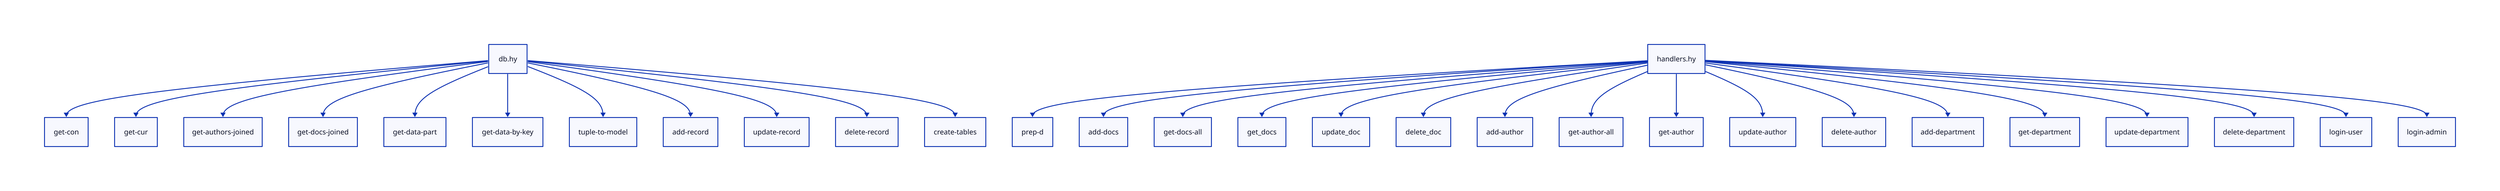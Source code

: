 db: "db.hy"
gc: "get-con"
gcr: "get-cur"
gaj: "get-authors-joined"
gdj: "get-docs-joined"
gdp: "get-data-part"
gdb: "get-data-by-key"
ttm: "tuple-to-model"
ar: "add-record"
ur: "update-record"
dr: "delete-record"
ct: "create-tables"

db -> gc
db -> gcr
db -> gaj
db -> gdj
db -> gdp
db -> gdb
db -> ttm
db -> ar
db -> ur
db -> dr
db -> ct

hn: "handlers.hy"
hn -> prep-d
hn -> add-docs
hn -> get-docs-all
hn -> get_docs
hn -> update_doc
hn -> delete_doc
hn -> add-author
hn -> get-author-all
hn -> get-author
hn -> update-author
hn -> delete-author
hn -> add-department
hn -> get-department
hn -> update-department
hn -> delete-department
hn -> login-user
hn -> login-admin
